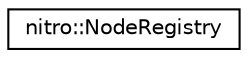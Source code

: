digraph "Graphical Class Hierarchy"
{
 // LATEX_PDF_SIZE
  edge [fontname="Helvetica",fontsize="10",labelfontname="Helvetica",labelfontsize="10"];
  node [fontname="Helvetica",fontsize="10",shape=record];
  rankdir="LR";
  Node0 [label="nitro::NodeRegistry",height=0.2,width=0.4,color="black", fillcolor="white", style="filled",URL="$df/dd2/classnitro_1_1NodeRegistry.html",tooltip="General registry class containing the information of all the supported nodes."];
}
